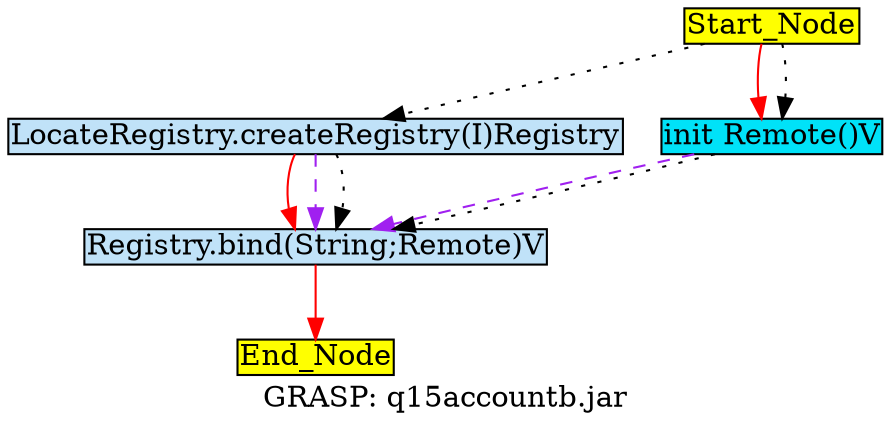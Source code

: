 digraph G {
	graph[label="GRASP: q15accountb.jar"];	node[style=filled,fillcolor ="white",shape=box,margin=0.02,width=0,height=0];
	"Start_Node"[fillcolor ="yellow",style="filled" ];
	"LocateRegistry.createRegistry(I)Registry"[fillcolor ="#c0e2f8",style="filled" ];
	"Registry.bind(String;Remote)V"[fillcolor ="#c0e2f8",style="filled" ];
	"End_Node"[fillcolor ="yellow",style="filled" ];
	"Start_Node"[fillcolor ="yellow",style="filled" ];
	"init Remote()V"[fillcolor ="#00e2f8",style="filled" ];
	"LocateRegistry.createRegistry(I)Registry" -> "Registry.bind(String;Remote)V"[color="red",style=solid];
	"LocateRegistry.createRegistry(I)Registry" -> "Registry.bind(String;Remote)V"[color="purple",style=dashed];
	"LocateRegistry.createRegistry(I)Registry" -> "Registry.bind(String;Remote)V"[color="black",style=dotted];
	"Registry.bind(String;Remote)V" -> "End_Node"[color="red",style=solid];
	"Start_Node" -> "LocateRegistry.createRegistry(I)Registry"[color="black",style=dotted];
	"Start_Node" -> "init Remote()V"[color="red",style=solid];
	"Start_Node" -> "init Remote()V"[color="black",style=dotted];
	"init Remote()V" -> "Registry.bind(String;Remote)V"[color="purple",style=dashed];
	"init Remote()V" -> "Registry.bind(String;Remote)V"[color="black",style=dotted];
}
